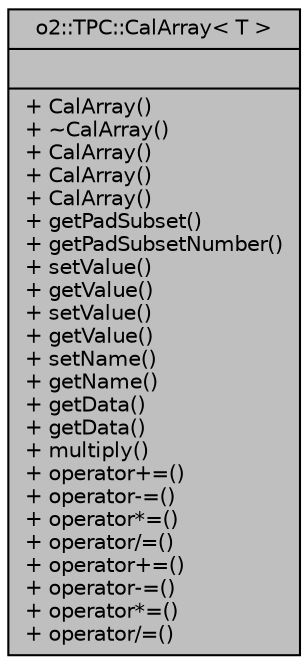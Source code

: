 digraph "o2::TPC::CalArray&lt; T &gt;"
{
 // INTERACTIVE_SVG=YES
  bgcolor="transparent";
  edge [fontname="Helvetica",fontsize="10",labelfontname="Helvetica",labelfontsize="10"];
  node [fontname="Helvetica",fontsize="10",shape=record];
  Node1 [label="{o2::TPC::CalArray\< T \>\n||+ CalArray()\l+ ~CalArray()\l+ CalArray()\l+ CalArray()\l+ CalArray()\l+ getPadSubset()\l+ getPadSubsetNumber()\l+ setValue()\l+ getValue()\l+ setValue()\l+ getValue()\l+ setName()\l+ getName()\l+ getData()\l+ getData()\l+ multiply()\l+ operator+=()\l+ operator-=()\l+ operator*=()\l+ operator/=()\l+ operator+=()\l+ operator-=()\l+ operator*=()\l+ operator/=()\l}",height=0.2,width=0.4,color="black", fillcolor="grey75", style="filled" fontcolor="black"];
}
